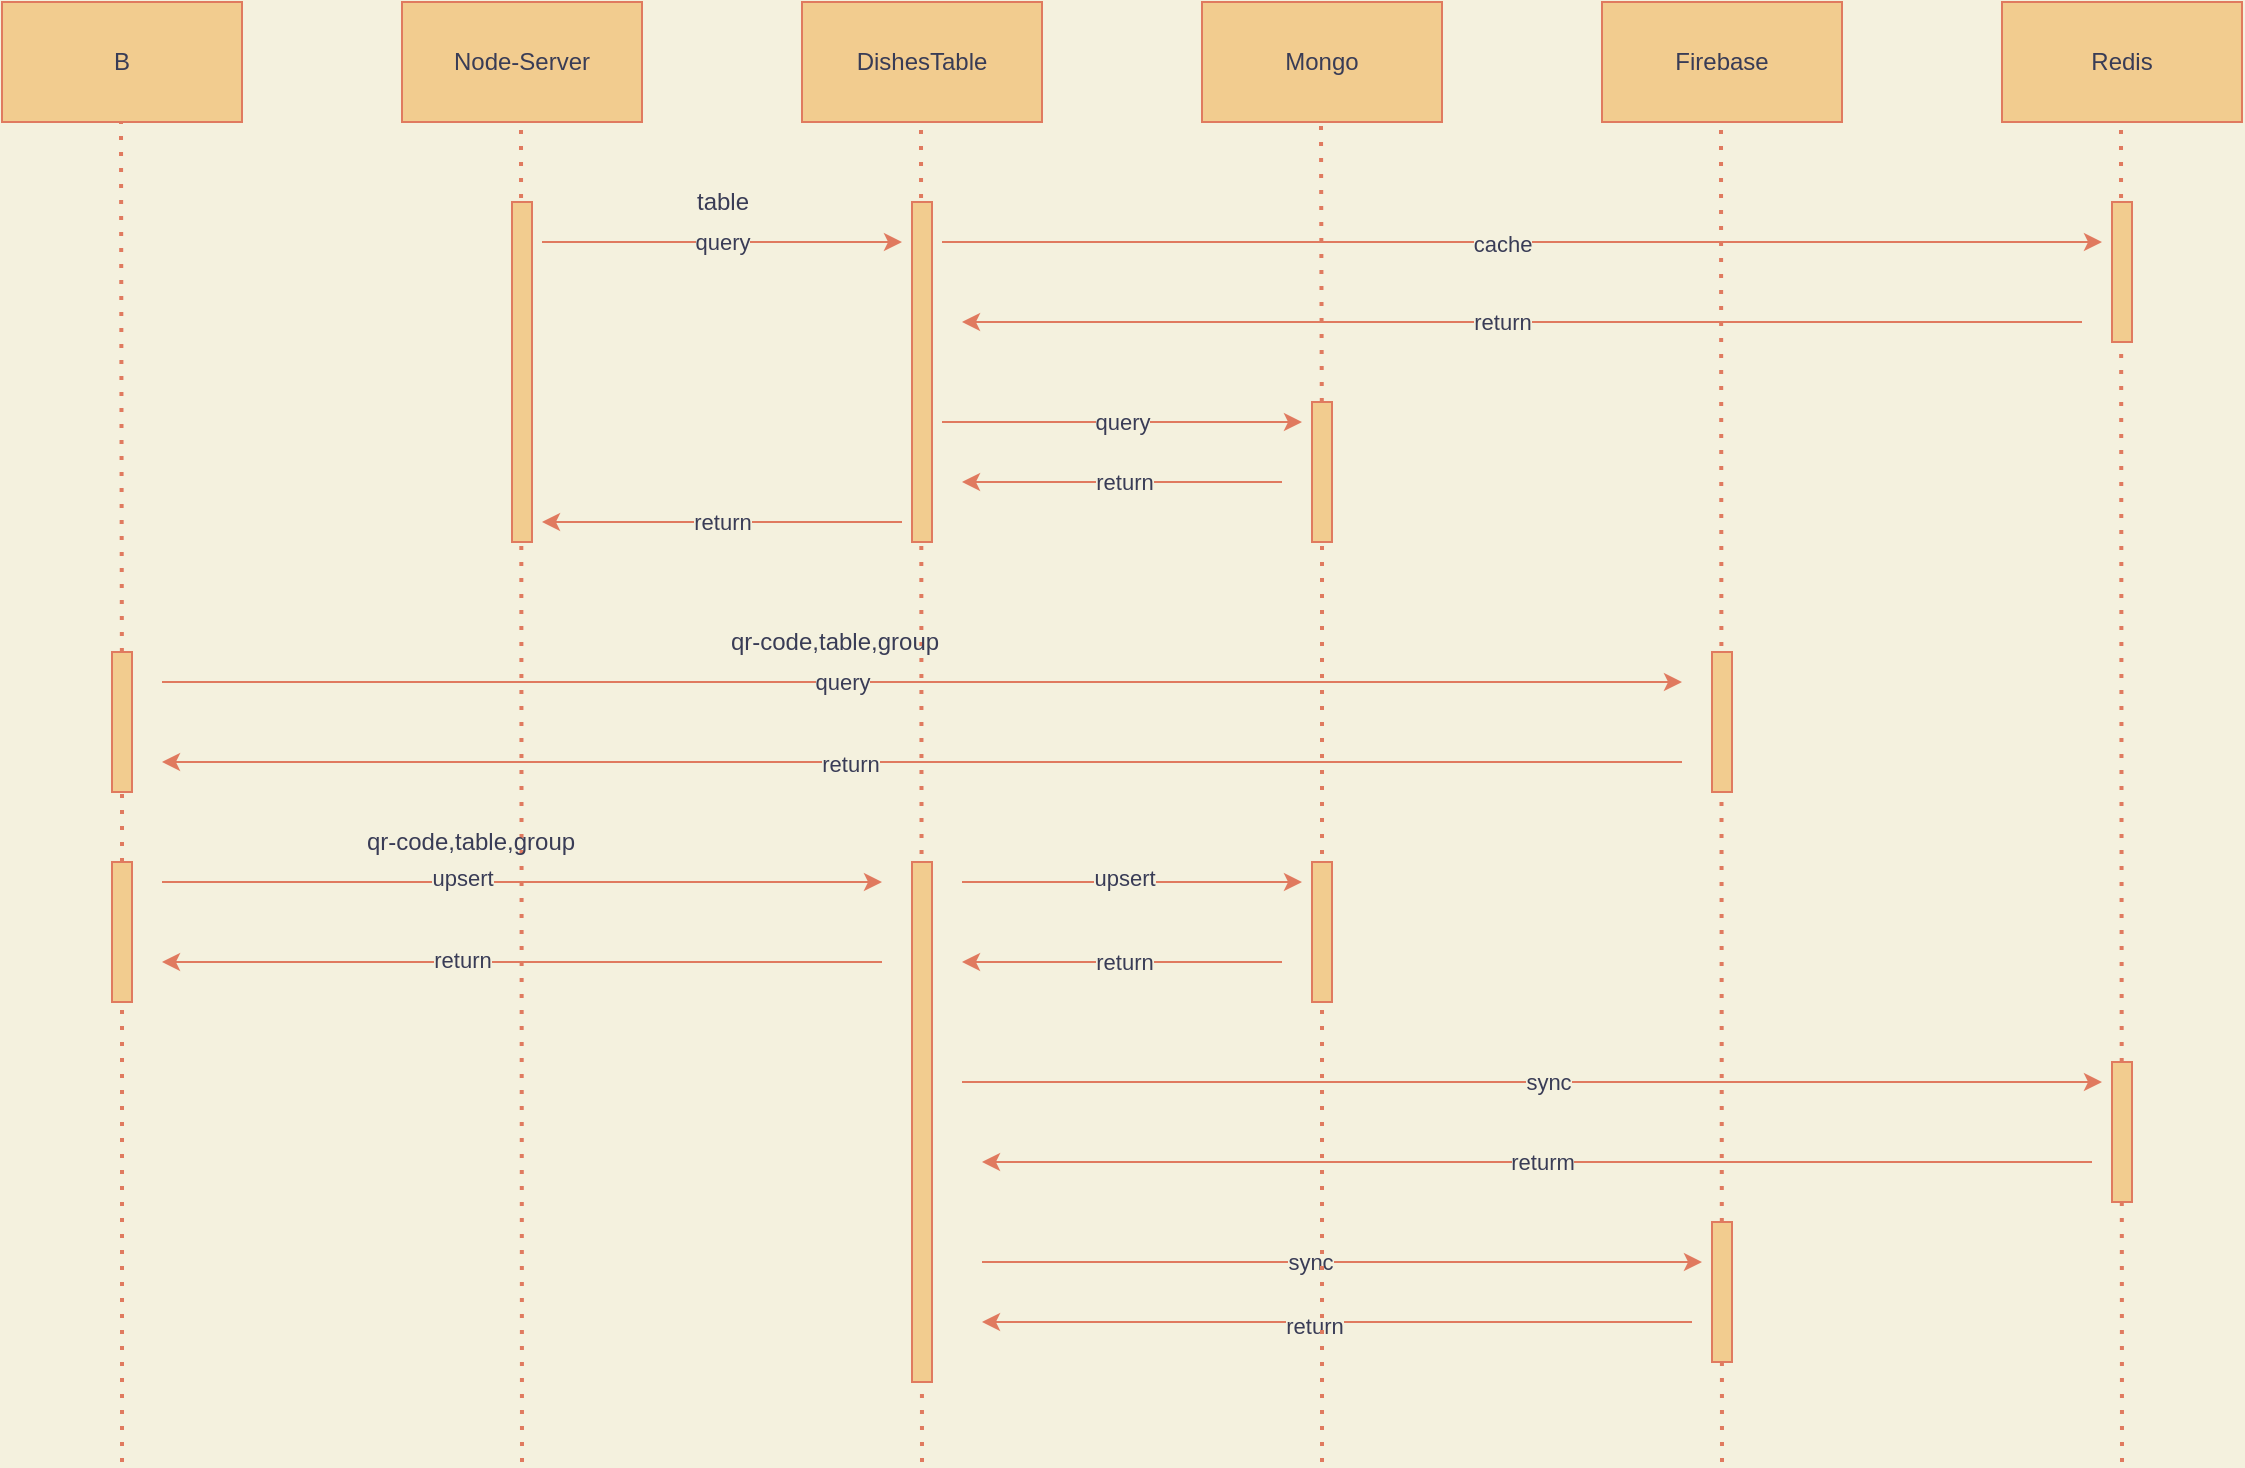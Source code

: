 <mxfile>
    <diagram id="-eE5oYrmT2wrd865biWO" name="第 1 页">
        <mxGraphModel dx="1148" dy="860" grid="1" gridSize="10" guides="1" tooltips="1" connect="1" arrows="1" fold="1" page="1" pageScale="1" pageWidth="827" pageHeight="1169" background="#F4F1DE" math="0" shadow="0">
            <root>
                <mxCell id="0"/>
                <mxCell id="1" parent="0"/>
                <mxCell id="3" value="Node-Server" style="rounded=0;whiteSpace=wrap;html=1;fillColor=#F2CC8F;strokeColor=#E07A5F;fontColor=#393C56;" vertex="1" parent="1">
                    <mxGeometry x="360" y="260" width="120" height="60" as="geometry"/>
                </mxCell>
                <mxCell id="4" value="DishesTable" style="rounded=0;whiteSpace=wrap;html=1;fillColor=#F2CC8F;strokeColor=#E07A5F;fontColor=#393C56;" vertex="1" parent="1">
                    <mxGeometry x="560" y="260" width="120" height="60" as="geometry"/>
                </mxCell>
                <mxCell id="5" value="Mongo" style="rounded=0;whiteSpace=wrap;html=1;fillColor=#F2CC8F;strokeColor=#E07A5F;fontColor=#393C56;" vertex="1" parent="1">
                    <mxGeometry x="760" y="260" width="120" height="60" as="geometry"/>
                </mxCell>
                <mxCell id="6" value="Firebase" style="rounded=0;whiteSpace=wrap;html=1;fillColor=#F2CC8F;strokeColor=#E07A5F;fontColor=#393C56;" vertex="1" parent="1">
                    <mxGeometry x="960" y="260" width="120" height="60" as="geometry"/>
                </mxCell>
                <mxCell id="7" value="Redis" style="rounded=0;whiteSpace=wrap;html=1;fillColor=#F2CC8F;strokeColor=#E07A5F;fontColor=#393C56;" vertex="1" parent="1">
                    <mxGeometry x="1160" y="260" width="120" height="60" as="geometry"/>
                </mxCell>
                <mxCell id="11" value="" style="endArrow=none;dashed=1;html=1;dashPattern=1 3;strokeWidth=2;entryX=0.5;entryY=1;entryDx=0;entryDy=0;labelBackgroundColor=#F4F1DE;strokeColor=#E07A5F;fontColor=#393C56;" edge="1" parent="1">
                    <mxGeometry width="50" height="50" relative="1" as="geometry">
                        <mxPoint x="420" y="990" as="sourcePoint"/>
                        <mxPoint x="419.5" y="320" as="targetPoint"/>
                    </mxGeometry>
                </mxCell>
                <mxCell id="12" value="" style="endArrow=none;dashed=1;html=1;dashPattern=1 3;strokeWidth=2;entryX=0.5;entryY=1;entryDx=0;entryDy=0;labelBackgroundColor=#F4F1DE;strokeColor=#E07A5F;fontColor=#393C56;" edge="1" parent="1">
                    <mxGeometry width="50" height="50" relative="1" as="geometry">
                        <mxPoint x="620" y="990" as="sourcePoint"/>
                        <mxPoint x="619.5" y="320" as="targetPoint"/>
                    </mxGeometry>
                </mxCell>
                <mxCell id="13" value="" style="endArrow=none;dashed=1;html=1;dashPattern=1 3;strokeWidth=2;entryX=0.5;entryY=1;entryDx=0;entryDy=0;startArrow=none;labelBackgroundColor=#F4F1DE;strokeColor=#E07A5F;fontColor=#393C56;" edge="1" parent="1" source="25">
                    <mxGeometry width="50" height="50" relative="1" as="geometry">
                        <mxPoint x="820" y="990" as="sourcePoint"/>
                        <mxPoint x="819.5" y="320" as="targetPoint"/>
                    </mxGeometry>
                </mxCell>
                <mxCell id="14" value="" style="endArrow=none;dashed=1;html=1;dashPattern=1 3;strokeWidth=2;entryX=0.5;entryY=1;entryDx=0;entryDy=0;labelBackgroundColor=#F4F1DE;strokeColor=#E07A5F;fontColor=#393C56;" edge="1" parent="1">
                    <mxGeometry width="50" height="50" relative="1" as="geometry">
                        <mxPoint x="1020" y="990" as="sourcePoint"/>
                        <mxPoint x="1019.5" y="320" as="targetPoint"/>
                    </mxGeometry>
                </mxCell>
                <mxCell id="15" value="" style="endArrow=none;dashed=1;html=1;dashPattern=1 3;strokeWidth=2;entryX=0.5;entryY=1;entryDx=0;entryDy=0;labelBackgroundColor=#F4F1DE;strokeColor=#E07A5F;fontColor=#393C56;" edge="1" parent="1">
                    <mxGeometry width="50" height="50" relative="1" as="geometry">
                        <mxPoint x="1220" y="990" as="sourcePoint"/>
                        <mxPoint x="1219.5" y="320" as="targetPoint"/>
                    </mxGeometry>
                </mxCell>
                <mxCell id="18" value="" style="rounded=0;whiteSpace=wrap;html=1;fillColor=#F2CC8F;strokeColor=#E07A5F;fontColor=#393C56;" vertex="1" parent="1">
                    <mxGeometry x="415" y="360" width="10" height="170" as="geometry"/>
                </mxCell>
                <mxCell id="19" value="" style="endArrow=classic;html=1;labelBackgroundColor=#F4F1DE;strokeColor=#E07A5F;fontColor=#393C56;" edge="1" parent="1">
                    <mxGeometry width="50" height="50" relative="1" as="geometry">
                        <mxPoint x="430" y="380" as="sourcePoint"/>
                        <mxPoint x="610" y="380" as="targetPoint"/>
                    </mxGeometry>
                </mxCell>
                <mxCell id="55" value="query" style="edgeLabel;html=1;align=center;verticalAlign=middle;resizable=0;points=[];labelBackgroundColor=#F4F1DE;fontColor=#393C56;" vertex="1" connectable="0" parent="19">
                    <mxGeometry y="-2" relative="1" as="geometry">
                        <mxPoint y="-2" as="offset"/>
                    </mxGeometry>
                </mxCell>
                <mxCell id="20" value="" style="rounded=0;whiteSpace=wrap;html=1;fillColor=#F2CC8F;strokeColor=#E07A5F;fontColor=#393C56;" vertex="1" parent="1">
                    <mxGeometry x="615" y="360" width="10" height="170" as="geometry"/>
                </mxCell>
                <mxCell id="21" value="" style="endArrow=classic;html=1;labelBackgroundColor=#F4F1DE;strokeColor=#E07A5F;fontColor=#393C56;" edge="1" parent="1">
                    <mxGeometry width="50" height="50" relative="1" as="geometry">
                        <mxPoint x="630" y="380" as="sourcePoint"/>
                        <mxPoint x="1210" y="380" as="targetPoint"/>
                    </mxGeometry>
                </mxCell>
                <mxCell id="56" value="cache" style="edgeLabel;html=1;align=center;verticalAlign=middle;resizable=0;points=[];labelBackgroundColor=#F4F1DE;fontColor=#393C56;" vertex="1" connectable="0" parent="21">
                    <mxGeometry x="-0.045" y="-1" relative="1" as="geometry">
                        <mxPoint x="3" as="offset"/>
                    </mxGeometry>
                </mxCell>
                <mxCell id="22" value="" style="rounded=0;whiteSpace=wrap;html=1;fillColor=#F2CC8F;strokeColor=#E07A5F;fontColor=#393C56;" vertex="1" parent="1">
                    <mxGeometry x="1215" y="360" width="10" height="70" as="geometry"/>
                </mxCell>
                <mxCell id="23" value="" style="endArrow=classic;html=1;labelBackgroundColor=#F4F1DE;strokeColor=#E07A5F;fontColor=#393C56;" edge="1" parent="1">
                    <mxGeometry width="50" height="50" relative="1" as="geometry">
                        <mxPoint x="1200" y="420" as="sourcePoint"/>
                        <mxPoint x="640" y="420" as="targetPoint"/>
                    </mxGeometry>
                </mxCell>
                <mxCell id="54" value="return" style="edgeLabel;html=1;align=center;verticalAlign=middle;resizable=0;points=[];labelBackgroundColor=#F4F1DE;fontColor=#393C56;" vertex="1" connectable="0" parent="23">
                    <mxGeometry x="0.036" relative="1" as="geometry">
                        <mxPoint as="offset"/>
                    </mxGeometry>
                </mxCell>
                <mxCell id="24" value="" style="endArrow=classic;html=1;labelBackgroundColor=#F4F1DE;strokeColor=#E07A5F;fontColor=#393C56;" edge="1" parent="1">
                    <mxGeometry width="50" height="50" relative="1" as="geometry">
                        <mxPoint x="630" y="470" as="sourcePoint"/>
                        <mxPoint x="810" y="470" as="targetPoint"/>
                    </mxGeometry>
                </mxCell>
                <mxCell id="57" value="query" style="edgeLabel;html=1;align=center;verticalAlign=middle;resizable=0;points=[];labelBackgroundColor=#F4F1DE;fontColor=#393C56;" vertex="1" connectable="0" parent="24">
                    <mxGeometry x="-0.005" relative="1" as="geometry">
                        <mxPoint as="offset"/>
                    </mxGeometry>
                </mxCell>
                <mxCell id="26" value="" style="endArrow=classic;html=1;labelBackgroundColor=#F4F1DE;strokeColor=#E07A5F;fontColor=#393C56;" edge="1" parent="1">
                    <mxGeometry width="50" height="50" relative="1" as="geometry">
                        <mxPoint x="800" y="500" as="sourcePoint"/>
                        <mxPoint x="640" y="500" as="targetPoint"/>
                    </mxGeometry>
                </mxCell>
                <mxCell id="58" value="return" style="edgeLabel;html=1;align=center;verticalAlign=middle;resizable=0;points=[];labelBackgroundColor=#F4F1DE;fontColor=#393C56;" vertex="1" connectable="0" parent="26">
                    <mxGeometry x="0.054" relative="1" as="geometry">
                        <mxPoint x="5" as="offset"/>
                    </mxGeometry>
                </mxCell>
                <mxCell id="27" value="" style="endArrow=classic;html=1;labelBackgroundColor=#F4F1DE;strokeColor=#E07A5F;fontColor=#393C56;" edge="1" parent="1">
                    <mxGeometry width="50" height="50" relative="1" as="geometry">
                        <mxPoint x="610" y="520" as="sourcePoint"/>
                        <mxPoint x="430" y="520" as="targetPoint"/>
                    </mxGeometry>
                </mxCell>
                <mxCell id="59" value="return" style="edgeLabel;html=1;align=center;verticalAlign=middle;resizable=0;points=[];labelBackgroundColor=#F4F1DE;fontColor=#393C56;" vertex="1" connectable="0" parent="27">
                    <mxGeometry x="0.044" relative="1" as="geometry">
                        <mxPoint x="4" as="offset"/>
                    </mxGeometry>
                </mxCell>
                <mxCell id="28" value="B" style="rounded=0;whiteSpace=wrap;html=1;fillColor=#F2CC8F;strokeColor=#E07A5F;fontColor=#393C56;" vertex="1" parent="1">
                    <mxGeometry x="160" y="260" width="120" height="60" as="geometry"/>
                </mxCell>
                <mxCell id="29" value="" style="endArrow=none;dashed=1;html=1;dashPattern=1 3;strokeWidth=2;entryX=0.5;entryY=1;entryDx=0;entryDy=0;startArrow=none;labelBackgroundColor=#F4F1DE;strokeColor=#E07A5F;fontColor=#393C56;" edge="1" parent="1" source="33">
                    <mxGeometry width="50" height="50" relative="1" as="geometry">
                        <mxPoint x="219.5" y="930" as="sourcePoint"/>
                        <mxPoint x="219.5" y="320" as="targetPoint"/>
                    </mxGeometry>
                </mxCell>
                <mxCell id="30" value="" style="endArrow=classic;html=1;labelBackgroundColor=#F4F1DE;strokeColor=#E07A5F;fontColor=#393C56;" edge="1" parent="1">
                    <mxGeometry width="50" height="50" relative="1" as="geometry">
                        <mxPoint x="240" y="600" as="sourcePoint"/>
                        <mxPoint x="1000" y="600" as="targetPoint"/>
                    </mxGeometry>
                </mxCell>
                <mxCell id="60" value="query" style="edgeLabel;html=1;align=center;verticalAlign=middle;resizable=0;points=[];labelBackgroundColor=#F4F1DE;fontColor=#393C56;" vertex="1" connectable="0" parent="30">
                    <mxGeometry x="-0.087" relative="1" as="geometry">
                        <mxPoint x="-7" as="offset"/>
                    </mxGeometry>
                </mxCell>
                <mxCell id="31" value="" style="rounded=0;whiteSpace=wrap;html=1;fillColor=#F2CC8F;strokeColor=#E07A5F;fontColor=#393C56;" vertex="1" parent="1">
                    <mxGeometry x="1015" y="585" width="10" height="70" as="geometry"/>
                </mxCell>
                <mxCell id="32" value="" style="endArrow=classic;html=1;labelBackgroundColor=#F4F1DE;strokeColor=#E07A5F;fontColor=#393C56;" edge="1" parent="1">
                    <mxGeometry width="50" height="50" relative="1" as="geometry">
                        <mxPoint x="1000" y="640" as="sourcePoint"/>
                        <mxPoint x="240" y="640" as="targetPoint"/>
                    </mxGeometry>
                </mxCell>
                <mxCell id="61" value="return" style="edgeLabel;html=1;align=center;verticalAlign=middle;resizable=0;points=[];labelBackgroundColor=#F4F1DE;fontColor=#393C56;" vertex="1" connectable="0" parent="32">
                    <mxGeometry x="0.095" y="1" relative="1" as="geometry">
                        <mxPoint as="offset"/>
                    </mxGeometry>
                </mxCell>
                <mxCell id="33" value="" style="rounded=0;whiteSpace=wrap;html=1;fillColor=#F2CC8F;strokeColor=#E07A5F;fontColor=#393C56;" vertex="1" parent="1">
                    <mxGeometry x="215" y="585" width="10" height="70" as="geometry"/>
                </mxCell>
                <mxCell id="34" value="" style="endArrow=none;dashed=1;html=1;dashPattern=1 3;strokeWidth=2;entryX=0.5;entryY=1;entryDx=0;entryDy=0;startArrow=none;labelBackgroundColor=#F4F1DE;strokeColor=#E07A5F;fontColor=#393C56;" edge="1" parent="1" source="35" target="33">
                    <mxGeometry width="50" height="50" relative="1" as="geometry">
                        <mxPoint x="219.5" y="930" as="sourcePoint"/>
                        <mxPoint x="219.5" y="320" as="targetPoint"/>
                    </mxGeometry>
                </mxCell>
                <mxCell id="35" value="" style="rounded=0;whiteSpace=wrap;html=1;fillColor=#F2CC8F;strokeColor=#E07A5F;fontColor=#393C56;" vertex="1" parent="1">
                    <mxGeometry x="215" y="690" width="10" height="70" as="geometry"/>
                </mxCell>
                <mxCell id="36" value="" style="endArrow=none;dashed=1;html=1;dashPattern=1 3;strokeWidth=2;entryX=0.5;entryY=1;entryDx=0;entryDy=0;labelBackgroundColor=#F4F1DE;strokeColor=#E07A5F;fontColor=#393C56;" edge="1" parent="1" target="35">
                    <mxGeometry width="50" height="50" relative="1" as="geometry">
                        <mxPoint x="220" y="990" as="sourcePoint"/>
                        <mxPoint x="220" y="655" as="targetPoint"/>
                    </mxGeometry>
                </mxCell>
                <mxCell id="37" value="" style="endArrow=classic;html=1;labelBackgroundColor=#F4F1DE;strokeColor=#E07A5F;fontColor=#393C56;" edge="1" parent="1">
                    <mxGeometry width="50" height="50" relative="1" as="geometry">
                        <mxPoint x="240" y="700" as="sourcePoint"/>
                        <mxPoint x="600" y="700" as="targetPoint"/>
                    </mxGeometry>
                </mxCell>
                <mxCell id="62" value="upsert" style="edgeLabel;html=1;align=center;verticalAlign=middle;resizable=0;points=[];labelBackgroundColor=#F4F1DE;fontColor=#393C56;" vertex="1" connectable="0" parent="37">
                    <mxGeometry x="-0.094" y="2" relative="1" as="geometry">
                        <mxPoint x="-13" as="offset"/>
                    </mxGeometry>
                </mxCell>
                <mxCell id="38" value="" style="rounded=0;whiteSpace=wrap;html=1;fillColor=#F2CC8F;strokeColor=#E07A5F;fontColor=#393C56;" vertex="1" parent="1">
                    <mxGeometry x="615" y="690" width="10" height="260" as="geometry"/>
                </mxCell>
                <mxCell id="39" value="" style="endArrow=classic;html=1;labelBackgroundColor=#F4F1DE;strokeColor=#E07A5F;fontColor=#393C56;" edge="1" parent="1">
                    <mxGeometry width="50" height="50" relative="1" as="geometry">
                        <mxPoint x="640" y="700" as="sourcePoint"/>
                        <mxPoint x="810" y="700" as="targetPoint"/>
                    </mxGeometry>
                </mxCell>
                <mxCell id="64" value="upsert" style="edgeLabel;html=1;align=center;verticalAlign=middle;resizable=0;points=[];labelBackgroundColor=#F4F1DE;fontColor=#393C56;" vertex="1" connectable="0" parent="39">
                    <mxGeometry x="-0.047" y="2" relative="1" as="geometry">
                        <mxPoint as="offset"/>
                    </mxGeometry>
                </mxCell>
                <mxCell id="41" value="" style="endArrow=classic;html=1;labelBackgroundColor=#F4F1DE;strokeColor=#E07A5F;fontColor=#393C56;" edge="1" parent="1">
                    <mxGeometry width="50" height="50" relative="1" as="geometry">
                        <mxPoint x="800" y="740" as="sourcePoint"/>
                        <mxPoint x="640" y="740" as="targetPoint"/>
                    </mxGeometry>
                </mxCell>
                <mxCell id="65" value="return" style="edgeLabel;html=1;align=center;verticalAlign=middle;resizable=0;points=[];labelBackgroundColor=#F4F1DE;fontColor=#393C56;" vertex="1" connectable="0" parent="41">
                    <mxGeometry x="-0.013" relative="1" as="geometry">
                        <mxPoint as="offset"/>
                    </mxGeometry>
                </mxCell>
                <mxCell id="42" value="" style="endArrow=classic;html=1;labelBackgroundColor=#F4F1DE;strokeColor=#E07A5F;fontColor=#393C56;" edge="1" parent="1">
                    <mxGeometry width="50" height="50" relative="1" as="geometry">
                        <mxPoint x="640" y="800" as="sourcePoint"/>
                        <mxPoint x="1210" y="800" as="targetPoint"/>
                    </mxGeometry>
                </mxCell>
                <mxCell id="66" value="sync" style="edgeLabel;html=1;align=center;verticalAlign=middle;resizable=0;points=[];labelBackgroundColor=#F4F1DE;fontColor=#393C56;" vertex="1" connectable="0" parent="42">
                    <mxGeometry x="0.028" relative="1" as="geometry">
                        <mxPoint as="offset"/>
                    </mxGeometry>
                </mxCell>
                <mxCell id="43" value="" style="rounded=0;whiteSpace=wrap;html=1;fillColor=#F2CC8F;strokeColor=#E07A5F;fontColor=#393C56;" vertex="1" parent="1">
                    <mxGeometry x="1215" y="790" width="10" height="70" as="geometry"/>
                </mxCell>
                <mxCell id="44" value="" style="endArrow=classic;html=1;labelBackgroundColor=#F4F1DE;strokeColor=#E07A5F;fontColor=#393C56;" edge="1" parent="1">
                    <mxGeometry width="50" height="50" relative="1" as="geometry">
                        <mxPoint x="1205" y="840" as="sourcePoint"/>
                        <mxPoint x="650" y="840" as="targetPoint"/>
                    </mxGeometry>
                </mxCell>
                <mxCell id="67" value="returm" style="edgeLabel;html=1;align=center;verticalAlign=middle;resizable=0;points=[];labelBackgroundColor=#F4F1DE;fontColor=#393C56;" vertex="1" connectable="0" parent="44">
                    <mxGeometry x="-0.005" y="1" relative="1" as="geometry">
                        <mxPoint x="1" y="-1" as="offset"/>
                    </mxGeometry>
                </mxCell>
                <mxCell id="45" value="" style="endArrow=classic;html=1;labelBackgroundColor=#F4F1DE;strokeColor=#E07A5F;fontColor=#393C56;" edge="1" parent="1">
                    <mxGeometry width="50" height="50" relative="1" as="geometry">
                        <mxPoint x="600" y="740" as="sourcePoint"/>
                        <mxPoint x="240" y="740" as="targetPoint"/>
                    </mxGeometry>
                </mxCell>
                <mxCell id="63" value="return" style="edgeLabel;html=1;align=center;verticalAlign=middle;resizable=0;points=[];labelBackgroundColor=#F4F1DE;fontColor=#393C56;" vertex="1" connectable="0" parent="45">
                    <mxGeometry x="0.261" y="-1" relative="1" as="geometry">
                        <mxPoint x="17" as="offset"/>
                    </mxGeometry>
                </mxCell>
                <mxCell id="46" value="" style="endArrow=classic;html=1;labelBackgroundColor=#F4F1DE;strokeColor=#E07A5F;fontColor=#393C56;" edge="1" parent="1">
                    <mxGeometry width="50" height="50" relative="1" as="geometry">
                        <mxPoint x="650" y="890" as="sourcePoint"/>
                        <mxPoint x="1010" y="890" as="targetPoint"/>
                    </mxGeometry>
                </mxCell>
                <mxCell id="69" value="sync" style="edgeLabel;html=1;align=center;verticalAlign=middle;resizable=0;points=[];labelBackgroundColor=#F4F1DE;fontColor=#393C56;" vertex="1" connectable="0" parent="46">
                    <mxGeometry x="-0.089" relative="1" as="geometry">
                        <mxPoint as="offset"/>
                    </mxGeometry>
                </mxCell>
                <mxCell id="47" value="" style="rounded=0;whiteSpace=wrap;html=1;fillColor=#F2CC8F;strokeColor=#E07A5F;fontColor=#393C56;" vertex="1" parent="1">
                    <mxGeometry x="1015" y="870" width="10" height="70" as="geometry"/>
                </mxCell>
                <mxCell id="48" value="" style="endArrow=classic;html=1;labelBackgroundColor=#F4F1DE;strokeColor=#E07A5F;fontColor=#393C56;" edge="1" parent="1">
                    <mxGeometry width="50" height="50" relative="1" as="geometry">
                        <mxPoint x="1005" y="920" as="sourcePoint"/>
                        <mxPoint x="650" y="920" as="targetPoint"/>
                    </mxGeometry>
                </mxCell>
                <mxCell id="70" value="return" style="edgeLabel;html=1;align=center;verticalAlign=middle;resizable=0;points=[];labelBackgroundColor=#F4F1DE;fontColor=#393C56;" vertex="1" connectable="0" parent="48">
                    <mxGeometry x="0.065" y="2" relative="1" as="geometry">
                        <mxPoint as="offset"/>
                    </mxGeometry>
                </mxCell>
                <mxCell id="25" value="" style="rounded=0;whiteSpace=wrap;html=1;fillColor=#F2CC8F;strokeColor=#E07A5F;fontColor=#393C56;" vertex="1" parent="1">
                    <mxGeometry x="815" y="460" width="10" height="70" as="geometry"/>
                </mxCell>
                <mxCell id="71" value="" style="endArrow=none;dashed=1;html=1;dashPattern=1 3;strokeWidth=2;entryX=0.5;entryY=1;entryDx=0;entryDy=0;labelBackgroundColor=#F4F1DE;strokeColor=#E07A5F;fontColor=#393C56;" edge="1" parent="1" target="25">
                    <mxGeometry width="50" height="50" relative="1" as="geometry">
                        <mxPoint x="820" y="990" as="sourcePoint"/>
                        <mxPoint x="819.5" y="320" as="targetPoint"/>
                    </mxGeometry>
                </mxCell>
                <mxCell id="73" value="" style="rounded=0;whiteSpace=wrap;html=1;fillColor=#F2CC8F;strokeColor=#E07A5F;fontColor=#393C56;" vertex="1" parent="1">
                    <mxGeometry x="815" y="690" width="10" height="70" as="geometry"/>
                </mxCell>
                <mxCell id="74" value="qr-code,table,group" style="text;html=1;align=center;verticalAlign=middle;resizable=0;points=[];autosize=1;strokeColor=none;fontColor=#393C56;" vertex="1" parent="1">
                    <mxGeometry x="334" y="670" width="120" height="20" as="geometry"/>
                </mxCell>
                <mxCell id="75" value="qr-code,table,group" style="text;html=1;align=center;verticalAlign=middle;resizable=0;points=[];autosize=1;strokeColor=none;fontColor=#393C56;" vertex="1" parent="1">
                    <mxGeometry x="516" y="570" width="120" height="20" as="geometry"/>
                </mxCell>
                <mxCell id="76" value="table" style="text;html=1;align=center;verticalAlign=middle;resizable=0;points=[];autosize=1;strokeColor=none;fontColor=#393C56;" vertex="1" parent="1">
                    <mxGeometry x="500" y="350" width="40" height="20" as="geometry"/>
                </mxCell>
            </root>
        </mxGraphModel>
    </diagram>
</mxfile>